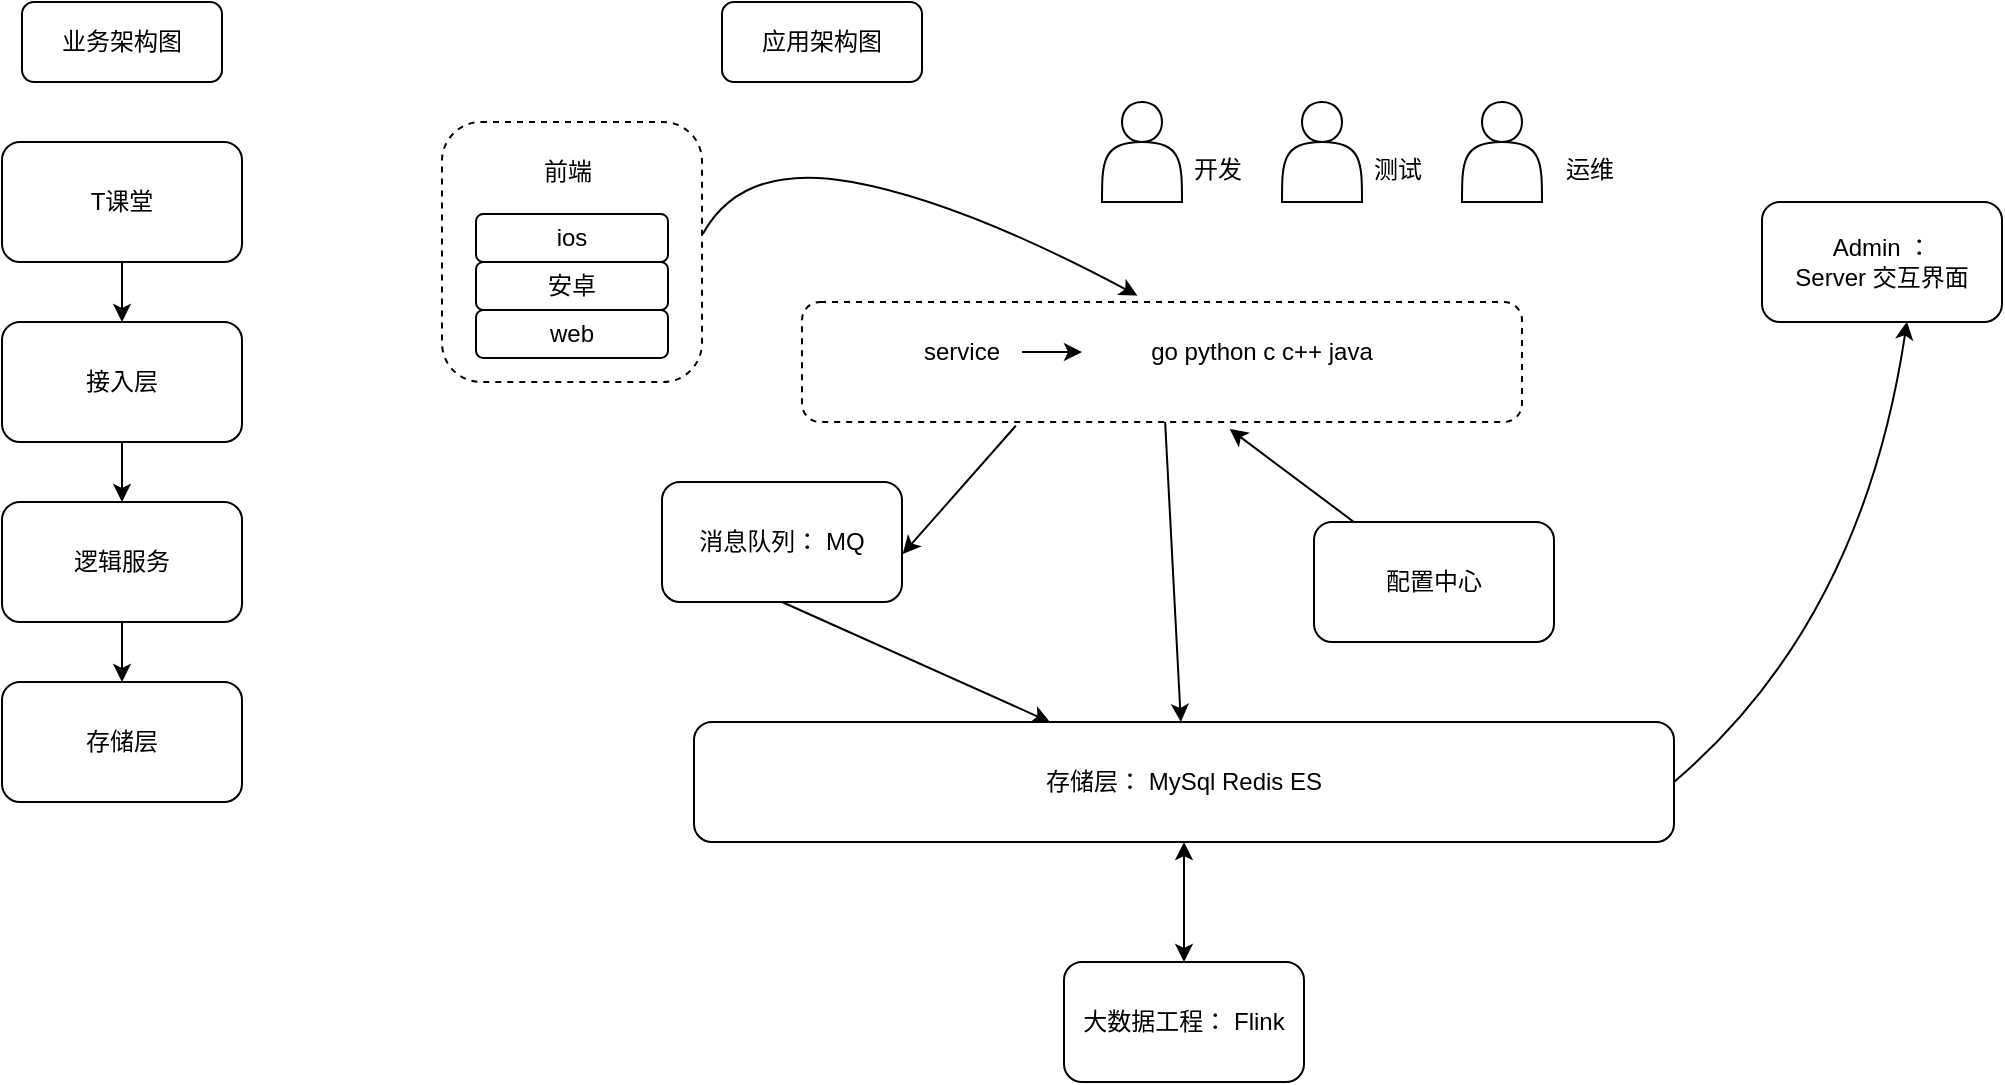 <mxfile version="16.5.1" type="device" pages="3"><diagram id="jPncVgGrar3tC8GHga6R" name="架构图"><mxGraphModel dx="868" dy="563" grid="1" gridSize="10" guides="1" tooltips="1" connect="1" arrows="1" fold="1" page="1" pageScale="1" pageWidth="827" pageHeight="1169" math="0" shadow="0"><root><mxCell id="0"/><mxCell id="1" parent="0"/><mxCell id="TxXBeHCfRDKvomzlCwwr-1" value="业务架构图" style="rounded=1;whiteSpace=wrap;html=1;" parent="1" vertex="1"><mxGeometry x="80" y="60" width="100" height="40" as="geometry"/></mxCell><mxCell id="TxXBeHCfRDKvomzlCwwr-6" style="edgeStyle=orthogonalEdgeStyle;rounded=0;orthogonalLoop=1;jettySize=auto;html=1;entryX=0.5;entryY=0;entryDx=0;entryDy=0;" parent="1" source="TxXBeHCfRDKvomzlCwwr-2" target="TxXBeHCfRDKvomzlCwwr-3" edge="1"><mxGeometry relative="1" as="geometry"/></mxCell><mxCell id="TxXBeHCfRDKvomzlCwwr-2" value="T课堂" style="rounded=1;whiteSpace=wrap;html=1;" parent="1" vertex="1"><mxGeometry x="70" y="130" width="120" height="60" as="geometry"/></mxCell><mxCell id="TxXBeHCfRDKvomzlCwwr-7" style="edgeStyle=orthogonalEdgeStyle;rounded=0;orthogonalLoop=1;jettySize=auto;html=1;" parent="1" source="TxXBeHCfRDKvomzlCwwr-3" target="TxXBeHCfRDKvomzlCwwr-4" edge="1"><mxGeometry relative="1" as="geometry"/></mxCell><mxCell id="TxXBeHCfRDKvomzlCwwr-3" value="接入层" style="rounded=1;whiteSpace=wrap;html=1;" parent="1" vertex="1"><mxGeometry x="70" y="220" width="120" height="60" as="geometry"/></mxCell><mxCell id="TxXBeHCfRDKvomzlCwwr-8" style="edgeStyle=orthogonalEdgeStyle;rounded=0;orthogonalLoop=1;jettySize=auto;html=1;entryX=0.5;entryY=0;entryDx=0;entryDy=0;" parent="1" source="TxXBeHCfRDKvomzlCwwr-4" target="TxXBeHCfRDKvomzlCwwr-5" edge="1"><mxGeometry relative="1" as="geometry"/></mxCell><mxCell id="TxXBeHCfRDKvomzlCwwr-4" value="逻辑服务" style="rounded=1;whiteSpace=wrap;html=1;" parent="1" vertex="1"><mxGeometry x="70" y="310" width="120" height="60" as="geometry"/></mxCell><mxCell id="TxXBeHCfRDKvomzlCwwr-5" value="存储层" style="rounded=1;whiteSpace=wrap;html=1;" parent="1" vertex="1"><mxGeometry x="70" y="400" width="120" height="60" as="geometry"/></mxCell><mxCell id="wj29sWlD3_hYPz70C1Od-1" value="应用架构图" style="rounded=1;whiteSpace=wrap;html=1;" parent="1" vertex="1"><mxGeometry x="430" y="60" width="100" height="40" as="geometry"/></mxCell><mxCell id="wj29sWlD3_hYPz70C1Od-2" value="" style="shape=actor;whiteSpace=wrap;html=1;" parent="1" vertex="1"><mxGeometry x="620" y="110" width="40" height="50" as="geometry"/></mxCell><mxCell id="wj29sWlD3_hYPz70C1Od-3" value="开发" style="text;strokeColor=none;fillColor=none;align=left;verticalAlign=top;spacingLeft=4;spacingRight=4;overflow=hidden;rotatable=0;points=[[0,0.5],[1,0.5]];portConstraint=eastwest;" parent="1" vertex="1"><mxGeometry x="660" y="130" width="60" height="26" as="geometry"/></mxCell><mxCell id="wj29sWlD3_hYPz70C1Od-4" value="" style="shape=actor;whiteSpace=wrap;html=1;" parent="1" vertex="1"><mxGeometry x="710" y="110" width="40" height="50" as="geometry"/></mxCell><mxCell id="wj29sWlD3_hYPz70C1Od-5" value="测试" style="text;strokeColor=none;fillColor=none;align=left;verticalAlign=top;spacingLeft=4;spacingRight=4;overflow=hidden;rotatable=0;points=[[0,0.5],[1,0.5]];portConstraint=eastwest;" parent="1" vertex="1"><mxGeometry x="750" y="130" width="60" height="26" as="geometry"/></mxCell><mxCell id="wj29sWlD3_hYPz70C1Od-8" value="" style="shape=actor;whiteSpace=wrap;html=1;" parent="1" vertex="1"><mxGeometry x="800" y="110" width="40" height="50" as="geometry"/></mxCell><mxCell id="wj29sWlD3_hYPz70C1Od-9" value="运维" style="text;strokeColor=none;fillColor=none;align=left;verticalAlign=top;spacingLeft=4;spacingRight=4;overflow=hidden;rotatable=0;points=[[0,0.5],[1,0.5]];portConstraint=eastwest;" parent="1" vertex="1"><mxGeometry x="846" y="130" width="60" height="26" as="geometry"/></mxCell><mxCell id="wj29sWlD3_hYPz70C1Od-10" value="ios" style="rounded=1;whiteSpace=wrap;html=1;" parent="1" vertex="1"><mxGeometry x="307" y="166" width="96" height="24" as="geometry"/></mxCell><mxCell id="wj29sWlD3_hYPz70C1Od-11" value="web" style="rounded=1;whiteSpace=wrap;html=1;" parent="1" vertex="1"><mxGeometry x="307" y="214" width="96" height="24" as="geometry"/></mxCell><mxCell id="wj29sWlD3_hYPz70C1Od-12" value="安卓" style="rounded=1;whiteSpace=wrap;html=1;" parent="1" vertex="1"><mxGeometry x="307" y="190" width="96" height="24" as="geometry"/></mxCell><mxCell id="wj29sWlD3_hYPz70C1Od-15" value="" style="rounded=1;whiteSpace=wrap;html=1;fillColor=none;dashed=1;" parent="1" vertex="1"><mxGeometry x="290" y="120" width="130" height="130" as="geometry"/></mxCell><mxCell id="wj29sWlD3_hYPz70C1Od-17" value="前端" style="text;html=1;strokeColor=none;fillColor=none;align=center;verticalAlign=middle;whiteSpace=wrap;rounded=0;dashed=1;" parent="1" vertex="1"><mxGeometry x="323" y="130" width="60" height="30" as="geometry"/></mxCell><mxCell id="wj29sWlD3_hYPz70C1Od-18" value="" style="rounded=1;whiteSpace=wrap;html=1;fillColor=none;dashed=1;" parent="1" vertex="1"><mxGeometry x="470" y="210" width="360" height="60" as="geometry"/></mxCell><mxCell id="wj29sWlD3_hYPz70C1Od-22" style="edgeStyle=orthogonalEdgeStyle;rounded=0;orthogonalLoop=1;jettySize=auto;html=1;" parent="1" source="wj29sWlD3_hYPz70C1Od-19" target="wj29sWlD3_hYPz70C1Od-21" edge="1"><mxGeometry relative="1" as="geometry"/></mxCell><mxCell id="wj29sWlD3_hYPz70C1Od-19" value="service" style="text;html=1;strokeColor=none;fillColor=none;align=center;verticalAlign=middle;whiteSpace=wrap;rounded=0;dashed=1;" parent="1" vertex="1"><mxGeometry x="520" y="220" width="60" height="30" as="geometry"/></mxCell><mxCell id="wj29sWlD3_hYPz70C1Od-21" value="go python c c++&amp;nbsp;java" style="text;html=1;strokeColor=none;fillColor=none;align=center;verticalAlign=middle;whiteSpace=wrap;rounded=0;dashed=1;" parent="1" vertex="1"><mxGeometry x="610" y="220" width="180" height="30" as="geometry"/></mxCell><mxCell id="wj29sWlD3_hYPz70C1Od-25" value="配置中心" style="rounded=1;whiteSpace=wrap;html=1;fillColor=none;" parent="1" vertex="1"><mxGeometry x="726" y="320" width="120" height="60" as="geometry"/></mxCell><mxCell id="wj29sWlD3_hYPz70C1Od-26" value="" style="curved=1;endArrow=classic;html=1;rounded=0;entryX=0.466;entryY=-0.053;entryDx=0;entryDy=0;entryPerimeter=0;exitX=1.003;exitY=0.431;exitDx=0;exitDy=0;exitPerimeter=0;" parent="1" source="wj29sWlD3_hYPz70C1Od-15" target="wj29sWlD3_hYPz70C1Od-18" edge="1"><mxGeometry width="50" height="50" relative="1" as="geometry"><mxPoint x="530" y="290" as="sourcePoint"/><mxPoint x="580" y="240" as="targetPoint"/><Array as="points"><mxPoint x="440" y="140"/><mxPoint x="550" y="160"/></Array></mxGeometry></mxCell><mxCell id="wj29sWlD3_hYPz70C1Od-27" value="" style="endArrow=classic;html=1;rounded=0;entryX=0.594;entryY=1.058;entryDx=0;entryDy=0;entryPerimeter=0;" parent="1" source="wj29sWlD3_hYPz70C1Od-25" target="wj29sWlD3_hYPz70C1Od-18" edge="1"><mxGeometry width="50" height="50" relative="1" as="geometry"><mxPoint x="530" y="290" as="sourcePoint"/><mxPoint x="580" y="240" as="targetPoint"/></mxGeometry></mxCell><mxCell id="wj29sWlD3_hYPz70C1Od-28" value="存储层：&amp;nbsp;MySql&amp;nbsp;Redis&amp;nbsp;ES" style="rounded=1;whiteSpace=wrap;html=1;fillColor=none;" parent="1" vertex="1"><mxGeometry x="416" y="420" width="490" height="60" as="geometry"/></mxCell><mxCell id="wj29sWlD3_hYPz70C1Od-29" value="消息队列：&amp;nbsp;MQ" style="rounded=1;whiteSpace=wrap;html=1;fillColor=none;" parent="1" vertex="1"><mxGeometry x="400" y="300" width="120" height="60" as="geometry"/></mxCell><mxCell id="wj29sWlD3_hYPz70C1Od-30" value="" style="endArrow=classic;html=1;rounded=0;entryX=1.003;entryY=0.6;entryDx=0;entryDy=0;entryPerimeter=0;exitX=0.297;exitY=1.031;exitDx=0;exitDy=0;exitPerimeter=0;" parent="1" source="wj29sWlD3_hYPz70C1Od-18" target="wj29sWlD3_hYPz70C1Od-29" edge="1"><mxGeometry width="50" height="50" relative="1" as="geometry"><mxPoint x="670" y="290" as="sourcePoint"/><mxPoint x="720" y="240" as="targetPoint"/></mxGeometry></mxCell><mxCell id="wj29sWlD3_hYPz70C1Od-31" value="" style="endArrow=classic;html=1;rounded=0;exitX=0.5;exitY=1;exitDx=0;exitDy=0;" parent="1" source="wj29sWlD3_hYPz70C1Od-29" target="wj29sWlD3_hYPz70C1Od-28" edge="1"><mxGeometry width="50" height="50" relative="1" as="geometry"><mxPoint x="586.92" y="281.86" as="sourcePoint"/><mxPoint x="530.36" y="346" as="targetPoint"/></mxGeometry></mxCell><mxCell id="wj29sWlD3_hYPz70C1Od-32" value="" style="endArrow=classic;html=1;rounded=0;" parent="1" source="wj29sWlD3_hYPz70C1Od-18" target="wj29sWlD3_hYPz70C1Od-28" edge="1"><mxGeometry width="50" height="50" relative="1" as="geometry"><mxPoint x="470" y="370" as="sourcePoint"/><mxPoint x="604" y="430" as="targetPoint"/></mxGeometry></mxCell><mxCell id="wj29sWlD3_hYPz70C1Od-35" value="大数据工程：&amp;nbsp;Flink" style="rounded=1;whiteSpace=wrap;html=1;fillColor=none;" parent="1" vertex="1"><mxGeometry x="601.0" y="540" width="120" height="60" as="geometry"/></mxCell><mxCell id="wj29sWlD3_hYPz70C1Od-36" value="" style="endArrow=classic;startArrow=classic;html=1;rounded=0;entryX=0.5;entryY=1;entryDx=0;entryDy=0;" parent="1" source="wj29sWlD3_hYPz70C1Od-35" target="wj29sWlD3_hYPz70C1Od-28" edge="1"><mxGeometry width="50" height="50" relative="1" as="geometry"><mxPoint x="570" y="330" as="sourcePoint"/><mxPoint x="620" y="280" as="targetPoint"/></mxGeometry></mxCell><mxCell id="wj29sWlD3_hYPz70C1Od-37" value="Admin ：&lt;br&gt;Server&amp;nbsp;交互界面" style="rounded=1;whiteSpace=wrap;html=1;fillColor=none;" parent="1" vertex="1"><mxGeometry x="950" y="160" width="120" height="60" as="geometry"/></mxCell><mxCell id="wj29sWlD3_hYPz70C1Od-38" value="" style="curved=1;endArrow=classic;html=1;rounded=0;entryX=0.604;entryY=0.996;entryDx=0;entryDy=0;entryPerimeter=0;exitX=1;exitY=0.5;exitDx=0;exitDy=0;" parent="1" source="wj29sWlD3_hYPz70C1Od-28" target="wj29sWlD3_hYPz70C1Od-37" edge="1"><mxGeometry width="50" height="50" relative="1" as="geometry"><mxPoint x="570" y="320" as="sourcePoint"/><mxPoint x="620" y="270" as="targetPoint"/><Array as="points"><mxPoint x="1000" y="370"/></Array></mxGeometry></mxCell></root></mxGraphModel></diagram><diagram id="Uo1INWA-1M5193WeHpB5" name="CICD"><mxGraphModel dx="1583" dy="804" grid="1" gridSize="10" guides="1" tooltips="1" connect="1" arrows="1" fold="1" page="1" pageScale="1" pageWidth="827" pageHeight="1169" math="0" shadow="0"><root><mxCell id="hDOmIcWGRwl361QiEeO_-0"/><mxCell id="hDOmIcWGRwl361QiEeO_-1" parent="hDOmIcWGRwl361QiEeO_-0"/><mxCell id="hDOmIcWGRwl361QiEeO_-7" style="edgeStyle=orthogonalEdgeStyle;rounded=0;orthogonalLoop=1;jettySize=auto;html=1;entryX=0;entryY=0.5;entryDx=0;entryDy=0;" edge="1" parent="hDOmIcWGRwl361QiEeO_-1" source="hDOmIcWGRwl361QiEeO_-2" target="hDOmIcWGRwl361QiEeO_-3"><mxGeometry relative="1" as="geometry"/></mxCell><mxCell id="hDOmIcWGRwl361QiEeO_-33" style="edgeStyle=orthogonalEdgeStyle;rounded=0;orthogonalLoop=1;jettySize=auto;html=1;entryX=0;entryY=0.5;entryDx=0;entryDy=0;" edge="1" parent="hDOmIcWGRwl361QiEeO_-1" source="hDOmIcWGRwl361QiEeO_-2" target="hDOmIcWGRwl361QiEeO_-6"><mxGeometry relative="1" as="geometry"/></mxCell><mxCell id="hDOmIcWGRwl361QiEeO_-2" value="版本控制" style="rounded=1;whiteSpace=wrap;html=1;" vertex="1" parent="hDOmIcWGRwl361QiEeO_-1"><mxGeometry x="172" y="270" width="120" height="60" as="geometry"/></mxCell><mxCell id="hDOmIcWGRwl361QiEeO_-8" style="edgeStyle=orthogonalEdgeStyle;rounded=0;orthogonalLoop=1;jettySize=auto;html=1;entryX=0;entryY=0.5;entryDx=0;entryDy=0;" edge="1" parent="hDOmIcWGRwl361QiEeO_-1" source="hDOmIcWGRwl361QiEeO_-3" target="hDOmIcWGRwl361QiEeO_-4"><mxGeometry relative="1" as="geometry"/></mxCell><mxCell id="hDOmIcWGRwl361QiEeO_-3" value="CI&lt;br&gt;持续集成&lt;span style=&quot;white-space: pre&quot;&gt;&#9;&lt;/span&gt;" style="rounded=1;whiteSpace=wrap;html=1;" vertex="1" parent="hDOmIcWGRwl361QiEeO_-1"><mxGeometry x="362" y="200" width="120" height="60" as="geometry"/></mxCell><mxCell id="hDOmIcWGRwl361QiEeO_-9" style="edgeStyle=orthogonalEdgeStyle;rounded=0;orthogonalLoop=1;jettySize=auto;html=1;entryX=0;entryY=0.5;entryDx=0;entryDy=0;" edge="1" parent="hDOmIcWGRwl361QiEeO_-1" source="hDOmIcWGRwl361QiEeO_-4" target="hDOmIcWGRwl361QiEeO_-5"><mxGeometry relative="1" as="geometry"/></mxCell><mxCell id="hDOmIcWGRwl361QiEeO_-4" value="交付物仓库" style="rounded=1;whiteSpace=wrap;html=1;" vertex="1" parent="hDOmIcWGRwl361QiEeO_-1"><mxGeometry x="530" y="200" width="120" height="60" as="geometry"/></mxCell><mxCell id="hDOmIcWGRwl361QiEeO_-11" style="edgeStyle=orthogonalEdgeStyle;rounded=0;orthogonalLoop=1;jettySize=auto;html=1;entryX=0.5;entryY=0;entryDx=0;entryDy=0;" edge="1" parent="hDOmIcWGRwl361QiEeO_-1" source="hDOmIcWGRwl361QiEeO_-5" target="hDOmIcWGRwl361QiEeO_-6"><mxGeometry relative="1" as="geometry"/></mxCell><mxCell id="hDOmIcWGRwl361QiEeO_-5" value="CD&lt;br&gt;持续部署" style="rounded=1;whiteSpace=wrap;html=1;" vertex="1" parent="hDOmIcWGRwl361QiEeO_-1"><mxGeometry x="686" y="200" width="120" height="60" as="geometry"/></mxCell><mxCell id="hDOmIcWGRwl361QiEeO_-16" style="edgeStyle=orthogonalEdgeStyle;rounded=0;orthogonalLoop=1;jettySize=auto;html=1;" edge="1" parent="hDOmIcWGRwl361QiEeO_-1" source="hDOmIcWGRwl361QiEeO_-6" target="hDOmIcWGRwl361QiEeO_-12"><mxGeometry relative="1" as="geometry"/></mxCell><mxCell id="hDOmIcWGRwl361QiEeO_-6" value="自动话环境管理&lt;br&gt;基础设施即代码" style="rounded=1;whiteSpace=wrap;html=1;" vertex="1" parent="hDOmIcWGRwl361QiEeO_-1"><mxGeometry x="686" y="330" width="120" height="60" as="geometry"/></mxCell><mxCell id="hDOmIcWGRwl361QiEeO_-34" style="edgeStyle=orthogonalEdgeStyle;rounded=0;orthogonalLoop=1;jettySize=auto;html=1;entryX=0;entryY=0.5;entryDx=0;entryDy=0;" edge="1" parent="hDOmIcWGRwl361QiEeO_-1" source="hDOmIcWGRwl361QiEeO_-12" target="hDOmIcWGRwl361QiEeO_-18"><mxGeometry relative="1" as="geometry"/></mxCell><mxCell id="hDOmIcWGRwl361QiEeO_-37" style="edgeStyle=orthogonalEdgeStyle;rounded=0;orthogonalLoop=1;jettySize=auto;html=1;entryX=0;entryY=0.5;entryDx=0;entryDy=0;" edge="1" parent="hDOmIcWGRwl361QiEeO_-1" source="hDOmIcWGRwl361QiEeO_-12" target="hDOmIcWGRwl361QiEeO_-17"><mxGeometry relative="1" as="geometry"/></mxCell><mxCell id="hDOmIcWGRwl361QiEeO_-42" style="edgeStyle=orthogonalEdgeStyle;rounded=0;orthogonalLoop=1;jettySize=auto;html=1;" edge="1" parent="hDOmIcWGRwl361QiEeO_-1" source="hDOmIcWGRwl361QiEeO_-12" target="hDOmIcWGRwl361QiEeO_-19"><mxGeometry relative="1" as="geometry"/></mxCell><mxCell id="hDOmIcWGRwl361QiEeO_-12" value="" style="rounded=1;whiteSpace=wrap;html=1;" vertex="1" parent="hDOmIcWGRwl361QiEeO_-1"><mxGeometry x="847" y="100" width="120" height="520" as="geometry"/></mxCell><mxCell id="hDOmIcWGRwl361QiEeO_-13" value="测试环境" style="rounded=1;whiteSpace=wrap;html=1;" vertex="1" parent="hDOmIcWGRwl361QiEeO_-1"><mxGeometry x="862" y="150" width="90" height="60" as="geometry"/></mxCell><mxCell id="hDOmIcWGRwl361QiEeO_-14" value="预发布&lt;span style=&quot;color: rgba(0 , 0 , 0 , 0) ; font-family: monospace ; font-size: 0px&quot;&gt;%3CmxGraphModel%3E%3Croot%3E%3CmxCell%20id%3D%220%22%2F%3E%3CmxCell%20id%3D%221%22%20parent%3D%220%22%2F%3E%3CmxCell%20id%3D%222%22%20value%3D%22%E6%B5%8B%E8%AF%95%E7%8E%AF%E5%A2%83%22%20style%3D%22rounded%3D1%3BwhiteSpace%3Dwrap%3Bhtml%3D1%3B%22%20vertex%3D%221%22%20parent%3D%221%22%3E%3CmxGeometry%20x%3D%22895%22%20y%3D%22170%22%20width%3D%2290%22%20height%3D%2260%22%20as%3D%22geometry%22%2F%3E%3C%2FmxCell%3E%3C%2Froot%3E%3C%2FmxGraphModel%3E&lt;/span&gt;&lt;br&gt;环境" style="rounded=1;whiteSpace=wrap;html=1;" vertex="1" parent="hDOmIcWGRwl361QiEeO_-1"><mxGeometry x="862" y="320" width="90" height="60" as="geometry"/></mxCell><mxCell id="hDOmIcWGRwl361QiEeO_-15" value="线上环境" style="rounded=1;whiteSpace=wrap;html=1;" vertex="1" parent="hDOmIcWGRwl361QiEeO_-1"><mxGeometry x="862" y="490" width="90" height="60" as="geometry"/></mxCell><mxCell id="hDOmIcWGRwl361QiEeO_-38" style="edgeStyle=orthogonalEdgeStyle;rounded=0;orthogonalLoop=1;jettySize=auto;html=1;entryX=0;entryY=0.5;entryDx=0;entryDy=0;" edge="1" parent="hDOmIcWGRwl361QiEeO_-1" source="hDOmIcWGRwl361QiEeO_-17" target="hDOmIcWGRwl361QiEeO_-21"><mxGeometry relative="1" as="geometry"/></mxCell><mxCell id="hDOmIcWGRwl361QiEeO_-17" value="日志收集" style="rounded=1;whiteSpace=wrap;html=1;" vertex="1" parent="hDOmIcWGRwl361QiEeO_-1"><mxGeometry x="1081" y="244" width="120" height="60" as="geometry"/></mxCell><mxCell id="hDOmIcWGRwl361QiEeO_-44" style="edgeStyle=orthogonalEdgeStyle;rounded=0;orthogonalLoop=1;jettySize=auto;html=1;" edge="1" parent="hDOmIcWGRwl361QiEeO_-1" source="hDOmIcWGRwl361QiEeO_-18" target="hDOmIcWGRwl361QiEeO_-20"><mxGeometry relative="1" as="geometry"/></mxCell><mxCell id="hDOmIcWGRwl361QiEeO_-18" value="链路调用收集" style="rounded=1;whiteSpace=wrap;html=1;" vertex="1" parent="hDOmIcWGRwl361QiEeO_-1"><mxGeometry x="1081" y="329" width="120" height="60" as="geometry"/></mxCell><mxCell id="hDOmIcWGRwl361QiEeO_-41" style="edgeStyle=orthogonalEdgeStyle;rounded=0;orthogonalLoop=1;jettySize=auto;html=1;entryX=0;entryY=0.5;entryDx=0;entryDy=0;" edge="1" parent="hDOmIcWGRwl361QiEeO_-1" source="hDOmIcWGRwl361QiEeO_-19" target="hDOmIcWGRwl361QiEeO_-22"><mxGeometry relative="1" as="geometry"/></mxCell><mxCell id="hDOmIcWGRwl361QiEeO_-19" value="业务数据收集" style="rounded=1;whiteSpace=wrap;html=1;" vertex="1" parent="hDOmIcWGRwl361QiEeO_-1"><mxGeometry x="1081" y="424" width="120" height="60" as="geometry"/></mxCell><mxCell id="hDOmIcWGRwl361QiEeO_-20" value="链路调用收集" style="rounded=1;whiteSpace=wrap;html=1;" vertex="1" parent="hDOmIcWGRwl361QiEeO_-1"><mxGeometry x="1467" y="330" width="120" height="60" as="geometry"/></mxCell><mxCell id="hDOmIcWGRwl361QiEeO_-39" style="edgeStyle=orthogonalEdgeStyle;rounded=0;orthogonalLoop=1;jettySize=auto;html=1;entryX=0;entryY=0.5;entryDx=0;entryDy=0;" edge="1" parent="hDOmIcWGRwl361QiEeO_-1" source="hDOmIcWGRwl361QiEeO_-21" target="hDOmIcWGRwl361QiEeO_-20"><mxGeometry relative="1" as="geometry"/></mxCell><mxCell id="hDOmIcWGRwl361QiEeO_-21" value="&lt;span style=&quot;color: rgba(0 , 0 , 0 , 0) ; font-family: monospace ; font-size: 0px&quot;&gt;%3CmxGraphModel%3E%3Croot%3E%3CmxCell%20id%3D%220%22%2F%3E%3CmxCell%20id%3D%221%22%20parent%3D%220%22%2F%3E%3CmxCell%20id%3D%222%22%20value%3D%22%E9%93%BE%E8%B7%AF%E8%B0%83%E7%94%A8%E6%94%B6%E9%9B%86%22%20style%3D%22rounded%3D1%3BwhiteSpace%3Dwrap%3Bhtml%3D1%3B%22%20vertex%3D%221%22%20parent%3D%221%22%3E%3CmxGeometry%20x%3D%22340%22%20y%3D%22525%22%20width%3D%22120%22%20height%3D%2260%22%20as%3D%22geometry%22%2F%3E%3C%2FmxCell%3E%3C%2Froot%3E%3C%2FmxGraphModel%3E&lt;/span&gt;监控告警" style="rounded=1;whiteSpace=wrap;html=1;" vertex="1" parent="hDOmIcWGRwl361QiEeO_-1"><mxGeometry x="1257" y="244" width="120" height="60" as="geometry"/></mxCell><mxCell id="hDOmIcWGRwl361QiEeO_-40" style="edgeStyle=orthogonalEdgeStyle;rounded=0;orthogonalLoop=1;jettySize=auto;html=1;entryX=0;entryY=0.5;entryDx=0;entryDy=0;" edge="1" parent="hDOmIcWGRwl361QiEeO_-1" source="hDOmIcWGRwl361QiEeO_-22" target="hDOmIcWGRwl361QiEeO_-20"><mxGeometry relative="1" as="geometry"/></mxCell><mxCell id="hDOmIcWGRwl361QiEeO_-22" value="数据分析" style="rounded=1;whiteSpace=wrap;html=1;" vertex="1" parent="hDOmIcWGRwl361QiEeO_-1"><mxGeometry x="1257" y="424" width="120" height="60" as="geometry"/></mxCell></root></mxGraphModel></diagram><diagram id="hDk2jkGopyctaqzluy5G" name="winter项目架构图"><mxGraphModel dx="1447" dy="938" grid="1" gridSize="10" guides="1" tooltips="1" connect="1" arrows="1" fold="1" page="1" pageScale="1" pageWidth="827" pageHeight="1169" math="0" shadow="0"><root><mxCell id="GA6pJ4x1o9Fy04mx8zfB-0"/><mxCell id="GA6pJ4x1o9Fy04mx8zfB-1" parent="GA6pJ4x1o9Fy04mx8zfB-0"/><mxCell id="Y60DYyKikAJjUdf--DJT-0" value="" style="rounded=1;whiteSpace=wrap;html=1;fillColor=none;glass=0;sketch=0;arcSize=5;shadow=0;strokeWidth=1;strokeColor=#0000CC;" vertex="1" parent="GA6pJ4x1o9Fy04mx8zfB-1"><mxGeometry x="80" y="240" width="620" height="730" as="geometry"/></mxCell><mxCell id="Y60DYyKikAJjUdf--DJT-1" value="winter&amp;nbsp;功能架构图" style="rounded=1;whiteSpace=wrap;html=1;shadow=0;glass=0;sketch=0;fillColor=#dae8fc;strokeColor=#6c8ebf;" vertex="1" parent="GA6pJ4x1o9Fy04mx8zfB-1"><mxGeometry x="120" y="260" width="530" height="60" as="geometry"/></mxCell><mxCell id="Y60DYyKikAJjUdf--DJT-3" value="应用前端" style="rounded=1;whiteSpace=wrap;html=1;shadow=0;glass=0;sketch=0;strokeColor=#6c8ebf;strokeWidth=1;fillColor=#dae8fc;" vertex="1" parent="GA6pJ4x1o9Fy04mx8zfB-1"><mxGeometry x="120" y="340" width="100" height="240" as="geometry"/></mxCell><mxCell id="Y60DYyKikAJjUdf--DJT-4" value="" style="rounded=1;whiteSpace=wrap;html=1;shadow=0;glass=0;sketch=0;strokeColor=#0000CC;strokeWidth=1;fillColor=none;dashed=1;arcSize=7;" vertex="1" parent="GA6pJ4x1o9Fy04mx8zfB-1"><mxGeometry x="240" y="340" width="410" height="240" as="geometry"/></mxCell><mxCell id="Y60DYyKikAJjUdf--DJT-5" value="" style="rounded=0;whiteSpace=wrap;html=1;shadow=0;glass=0;sketch=0;strokeColor=#6c8ebf;strokeWidth=1;fillColor=#dae8fc;" vertex="1" parent="GA6pJ4x1o9Fy04mx8zfB-1"><mxGeometry x="260" y="360" width="370" height="200" as="geometry"/></mxCell><mxCell id="Y60DYyKikAJjUdf--DJT-6" value="文章推荐" style="rounded=1;whiteSpace=wrap;html=1;shadow=0;glass=0;sketch=0;strokeWidth=1;gradientColor=#ffffff;" vertex="1" parent="GA6pJ4x1o9Fy04mx8zfB-1"><mxGeometry x="277.5" y="374" width="90" height="30" as="geometry"/></mxCell><mxCell id="Y60DYyKikAJjUdf--DJT-8" value="文章评论" style="rounded=1;whiteSpace=wrap;html=1;shadow=0;glass=0;sketch=0;strokeWidth=1;gradientColor=#ffffff;" vertex="1" parent="GA6pJ4x1o9Fy04mx8zfB-1"><mxGeometry x="400" y="374" width="90" height="30" as="geometry"/></mxCell><mxCell id="Y60DYyKikAJjUdf--DJT-9" value="作者推荐" style="rounded=1;whiteSpace=wrap;html=1;shadow=0;glass=0;sketch=0;strokeWidth=1;gradientColor=#ffffff;" vertex="1" parent="GA6pJ4x1o9Fy04mx8zfB-1"><mxGeometry x="520" y="374" width="90" height="30" as="geometry"/></mxCell><mxCell id="Y60DYyKikAJjUdf--DJT-10" value="在线视频播放" style="rounded=1;whiteSpace=wrap;html=1;shadow=0;glass=0;sketch=0;strokeWidth=1;gradientColor=#ffffff;" vertex="1" parent="GA6pJ4x1o9Fy04mx8zfB-1"><mxGeometry x="277.5" y="420" width="90" height="30" as="geometry"/></mxCell><mxCell id="Y60DYyKikAJjUdf--DJT-13" value="购买视频" style="rounded=1;whiteSpace=wrap;html=1;shadow=0;glass=0;sketch=0;strokeWidth=1;gradientColor=#ffffff;" vertex="1" parent="GA6pJ4x1o9Fy04mx8zfB-1"><mxGeometry x="400" y="420" width="90" height="30" as="geometry"/></mxCell><mxCell id="Y60DYyKikAJjUdf--DJT-14" value="确认下单" style="rounded=1;whiteSpace=wrap;html=1;shadow=0;glass=0;sketch=0;strokeWidth=1;gradientColor=#ffffff;" vertex="1" parent="GA6pJ4x1o9Fy04mx8zfB-1"><mxGeometry x="520" y="420" width="90" height="30" as="geometry"/></mxCell><mxCell id="Y60DYyKikAJjUdf--DJT-15" value="商城页面" style="rounded=1;whiteSpace=wrap;html=1;shadow=0;glass=0;sketch=0;strokeWidth=1;gradientColor=#ffffff;" vertex="1" parent="GA6pJ4x1o9Fy04mx8zfB-1"><mxGeometry x="277.5" y="470" width="90" height="30" as="geometry"/></mxCell><mxCell id="Y60DYyKikAJjUdf--DJT-16" value="购物车" style="rounded=1;whiteSpace=wrap;html=1;shadow=0;glass=0;sketch=0;strokeWidth=1;gradientColor=#ffffff;" vertex="1" parent="GA6pJ4x1o9Fy04mx8zfB-1"><mxGeometry x="400" y="470" width="90" height="30" as="geometry"/></mxCell><mxCell id="Y60DYyKikAJjUdf--DJT-17" value="微信支付" style="rounded=1;whiteSpace=wrap;html=1;shadow=0;glass=0;sketch=0;strokeWidth=1;gradientColor=#ffffff;" vertex="1" parent="GA6pJ4x1o9Fy04mx8zfB-1"><mxGeometry x="520" y="470" width="90" height="30" as="geometry"/></mxCell><mxCell id="Y60DYyKikAJjUdf--DJT-18" value="订单取消" style="rounded=1;whiteSpace=wrap;html=1;shadow=0;glass=0;sketch=0;strokeWidth=1;gradientColor=#ffffff;" vertex="1" parent="GA6pJ4x1o9Fy04mx8zfB-1"><mxGeometry x="277.5" y="520" width="90" height="30" as="geometry"/></mxCell><mxCell id="Y60DYyKikAJjUdf--DJT-20" value="手机验证登陆&lt;span style=&quot;color: rgba(0 , 0 , 0 , 0) ; font-family: monospace ; font-size: 0px&quot;&gt;%3CmxGraphModel%3E%3Croot%3E%3CmxCell%20id%3D%220%22%2F%3E%3CmxCell%20id%3D%221%22%20parent%3D%220%22%2F%3E%3CmxCell%20id%3D%222%22%20value%3D%22%E8%AE%A2%E5%8D%95%E5%8F%96%E6%B6%88%22%20style%3D%22rounded%3D1%3BwhiteSpace%3Dwrap%3Bhtml%3D1%3Bshadow%3D0%3Bglass%3D0%3Bsketch%3D0%3BstrokeWidth%3D1%3BgradientColor%3D%23ffffff%3B%22%20vertex%3D%221%22%20parent%3D%221%22%3E%3CmxGeometry%20x%3D%22270%22%20y%3D%22520%22%20width%3D%2290%22%20height%3D%2230%22%20as%3D%22geometry%22%2F%3E%3C%2FmxCell%3E%3C%2Froot%3E%3C%2FmxGraphModel%3E&lt;/span&gt;" style="rounded=1;whiteSpace=wrap;html=1;shadow=0;glass=0;sketch=0;strokeWidth=1;gradientColor=#ffffff;" vertex="1" parent="GA6pJ4x1o9Fy04mx8zfB-1"><mxGeometry x="402" y="520" width="90" height="30" as="geometry"/></mxCell><mxCell id="Y60DYyKikAJjUdf--DJT-21" value="用户中心" style="rounded=1;whiteSpace=wrap;html=1;shadow=0;glass=0;sketch=0;strokeWidth=1;gradientColor=#ffffff;" vertex="1" parent="GA6pJ4x1o9Fy04mx8zfB-1"><mxGeometry x="520" y="520" width="90" height="30" as="geometry"/></mxCell><mxCell id="Y60DYyKikAJjUdf--DJT-22" value="应用前端" style="rounded=1;whiteSpace=wrap;html=1;shadow=0;glass=0;sketch=0;strokeColor=#6c8ebf;strokeWidth=1;fillColor=#dae8fc;" vertex="1" parent="GA6pJ4x1o9Fy04mx8zfB-1"><mxGeometry x="120" y="600" width="100" height="350" as="geometry"/></mxCell><mxCell id="Y60DYyKikAJjUdf--DJT-23" value="" style="rounded=1;whiteSpace=wrap;html=1;shadow=0;glass=0;sketch=0;strokeColor=#0000CC;strokeWidth=1;fillColor=none;dashed=1;arcSize=7;" vertex="1" parent="GA6pJ4x1o9Fy04mx8zfB-1"><mxGeometry x="240" y="601" width="410" height="349" as="geometry"/></mxCell><mxCell id="Y60DYyKikAJjUdf--DJT-25" value="" style="rounded=0;whiteSpace=wrap;html=1;shadow=0;glass=0;sketch=0;strokeColor=#6c8ebf;strokeWidth=1;fillColor=#dae8fc;" vertex="1" parent="GA6pJ4x1o9Fy04mx8zfB-1"><mxGeometry x="255" y="620" width="135" height="70" as="geometry"/></mxCell><mxCell id="Y60DYyKikAJjUdf--DJT-27" value="" style="rounded=0;whiteSpace=wrap;html=1;shadow=0;glass=0;sketch=0;strokeColor=#6c8ebf;strokeWidth=1;fillColor=#dae8fc;" vertex="1" parent="GA6pJ4x1o9Fy04mx8zfB-1"><mxGeometry x="255" y="700" width="380" height="110" as="geometry"/></mxCell><mxCell id="Y60DYyKikAJjUdf--DJT-28" value="作者管理" style="text;html=1;strokeColor=none;fillColor=none;align=center;verticalAlign=middle;whiteSpace=wrap;rounded=0;shadow=0;glass=0;sketch=0;" vertex="1" parent="GA6pJ4x1o9Fy04mx8zfB-1"><mxGeometry x="290.5" y="624" width="60" height="30" as="geometry"/></mxCell><mxCell id="Y60DYyKikAJjUdf--DJT-29" value="作者列表" style="rounded=1;whiteSpace=wrap;html=1;shadow=0;glass=0;sketch=0;strokeWidth=1;gradientColor=#ffffff;" vertex="1" parent="GA6pJ4x1o9Fy04mx8zfB-1"><mxGeometry x="277.5" y="654" width="90" height="30" as="geometry"/></mxCell><mxCell id="Y60DYyKikAJjUdf--DJT-30" value="" style="rounded=0;whiteSpace=wrap;html=1;shadow=0;glass=0;sketch=0;strokeColor=#6c8ebf;strokeWidth=1;fillColor=#dae8fc;" vertex="1" parent="GA6pJ4x1o9Fy04mx8zfB-1"><mxGeometry x="408" y="620" width="226" height="70" as="geometry"/></mxCell><mxCell id="Y60DYyKikAJjUdf--DJT-31" value="文章管理" style="text;html=1;strokeColor=none;fillColor=none;align=center;verticalAlign=middle;whiteSpace=wrap;rounded=0;shadow=0;glass=0;sketch=0;" vertex="1" parent="GA6pJ4x1o9Fy04mx8zfB-1"><mxGeometry x="492" y="620" width="60" height="30" as="geometry"/></mxCell><mxCell id="Y60DYyKikAJjUdf--DJT-32" value="文章列表" style="rounded=1;whiteSpace=wrap;html=1;shadow=0;glass=0;sketch=0;strokeWidth=1;gradientColor=#ffffff;" vertex="1" parent="GA6pJ4x1o9Fy04mx8zfB-1"><mxGeometry x="426" y="654" width="90" height="30" as="geometry"/></mxCell><mxCell id="Y60DYyKikAJjUdf--DJT-33" value="文章增删" style="rounded=1;whiteSpace=wrap;html=1;shadow=0;glass=0;sketch=0;strokeWidth=1;gradientColor=#ffffff;" vertex="1" parent="GA6pJ4x1o9Fy04mx8zfB-1"><mxGeometry x="532" y="654" width="90" height="30" as="geometry"/></mxCell><mxCell id="Y60DYyKikAJjUdf--DJT-35" value="商城管理" style="text;html=1;strokeColor=none;fillColor=none;align=center;verticalAlign=middle;whiteSpace=wrap;rounded=0;shadow=0;glass=0;sketch=0;" vertex="1" parent="GA6pJ4x1o9Fy04mx8zfB-1"><mxGeometry x="408" y="699" width="60" height="30" as="geometry"/></mxCell><mxCell id="Y60DYyKikAJjUdf--DJT-36" value="品类管理" style="rounded=1;whiteSpace=wrap;html=1;shadow=0;glass=0;sketch=0;strokeWidth=1;gradientColor=#ffffff;" vertex="1" parent="GA6pJ4x1o9Fy04mx8zfB-1"><mxGeometry x="272" y="729" width="90" height="30" as="geometry"/></mxCell><mxCell id="Y60DYyKikAJjUdf--DJT-37" value="品牌管理" style="rounded=1;whiteSpace=wrap;html=1;shadow=0;glass=0;sketch=0;strokeWidth=1;gradientColor=#ffffff;" vertex="1" parent="GA6pJ4x1o9Fy04mx8zfB-1"><mxGeometry x="395" y="729" width="90" height="30" as="geometry"/></mxCell><mxCell id="Y60DYyKikAJjUdf--DJT-38" value="商品管理" style="rounded=1;whiteSpace=wrap;html=1;shadow=0;glass=0;sketch=0;strokeWidth=1;gradientColor=#ffffff;" vertex="1" parent="GA6pJ4x1o9Fy04mx8zfB-1"><mxGeometry x="520" y="729" width="90" height="30" as="geometry"/></mxCell><mxCell id="Y60DYyKikAJjUdf--DJT-39" value="商品属性管理" style="rounded=1;whiteSpace=wrap;html=1;shadow=0;glass=0;sketch=0;strokeWidth=1;gradientColor=#ffffff;" vertex="1" parent="GA6pJ4x1o9Fy04mx8zfB-1"><mxGeometry x="272" y="770" width="90" height="30" as="geometry"/></mxCell><mxCell id="Y60DYyKikAJjUdf--DJT-40" value="商品库存管理&lt;span style=&quot;color: rgba(0 , 0 , 0 , 0) ; font-family: monospace ; font-size: 0px&quot;&gt;%3CmxGraphModel%3E%3Croot%3E%3CmxCell%20id%3D%220%22%2F%3E%3CmxCell%20id%3D%221%22%20parent%3D%220%22%2F%3E%3CmxCell%20id%3D%222%22%20value%3D%22%E5%95%86%E5%93%81%E5%B1%9E%E6%80%A7%E7%AE%A1%E7%90%86%22%20style%3D%22rounded%3D1%3BwhiteSpace%3Dwrap%3Bhtml%3D1%3Bshadow%3D0%3Bglass%3D0%3Bsketch%3D0%3BstrokeWidth%3D1%3BgradientColor%3D%23ffffff%3B%22%20vertex%3D%221%22%20parent%3D%221%22%3E%3CmxGeometry%20x%3D%22272%22%20y%3D%22770%22%20width%3D%2290%22%20height%3D%2230%22%20as%3D%22geometry%22%2F%3E%3C%2FmxCell%3E%3C%2Froot%3E%3C%2FmxGraphModel%3E&lt;/span&gt;" style="rounded=1;whiteSpace=wrap;html=1;shadow=0;glass=0;sketch=0;strokeWidth=1;gradientColor=#ffffff;" vertex="1" parent="GA6pJ4x1o9Fy04mx8zfB-1"><mxGeometry x="393" y="770" width="90" height="30" as="geometry"/></mxCell><mxCell id="Y60DYyKikAJjUdf--DJT-41" value="商品上下架" style="rounded=1;whiteSpace=wrap;html=1;shadow=0;glass=0;sketch=0;strokeWidth=1;gradientColor=#ffffff;" vertex="1" parent="GA6pJ4x1o9Fy04mx8zfB-1"><mxGeometry x="520" y="770" width="90" height="30" as="geometry"/></mxCell><mxCell id="Y60DYyKikAJjUdf--DJT-42" value="" style="rounded=0;whiteSpace=wrap;html=1;shadow=0;glass=0;sketch=0;strokeColor=#6c8ebf;strokeWidth=1;fillColor=#dae8fc;" vertex="1" parent="GA6pJ4x1o9Fy04mx8zfB-1"><mxGeometry x="255" y="820" width="135" height="120" as="geometry"/></mxCell><mxCell id="Y60DYyKikAJjUdf--DJT-43" value="订单管理" style="text;html=1;strokeColor=none;fillColor=none;align=center;verticalAlign=middle;whiteSpace=wrap;rounded=0;shadow=0;glass=0;sketch=0;" vertex="1" parent="GA6pJ4x1o9Fy04mx8zfB-1"><mxGeometry x="292.5" y="820" width="60" height="30" as="geometry"/></mxCell><mxCell id="Y60DYyKikAJjUdf--DJT-44" value="订单列表" style="rounded=1;whiteSpace=wrap;html=1;shadow=0;glass=0;sketch=0;strokeWidth=1;gradientColor=#ffffff;" vertex="1" parent="GA6pJ4x1o9Fy04mx8zfB-1"><mxGeometry x="277.5" y="852" width="90" height="30" as="geometry"/></mxCell><mxCell id="Y60DYyKikAJjUdf--DJT-45" value="售后订单" style="rounded=1;whiteSpace=wrap;html=1;shadow=0;glass=0;sketch=0;strokeWidth=1;gradientColor=#ffffff;" vertex="1" parent="GA6pJ4x1o9Fy04mx8zfB-1"><mxGeometry x="277.5" y="898" width="90" height="30" as="geometry"/></mxCell><mxCell id="Y60DYyKikAJjUdf--DJT-46" value="" style="rounded=0;whiteSpace=wrap;html=1;shadow=0;glass=0;sketch=0;strokeColor=#6c8ebf;strokeWidth=1;fillColor=#dae8fc;" vertex="1" parent="GA6pJ4x1o9Fy04mx8zfB-1"><mxGeometry x="404" y="820" width="230" height="120" as="geometry"/></mxCell><mxCell id="Y60DYyKikAJjUdf--DJT-47" value="数据统计" style="text;html=1;strokeColor=none;fillColor=none;align=center;verticalAlign=middle;whiteSpace=wrap;rounded=0;shadow=0;glass=0;sketch=0;" vertex="1" parent="GA6pJ4x1o9Fy04mx8zfB-1"><mxGeometry x="480" y="820" width="60" height="30" as="geometry"/></mxCell><mxCell id="Y60DYyKikAJjUdf--DJT-48" value="登陆数据" style="rounded=1;whiteSpace=wrap;html=1;shadow=0;glass=0;sketch=0;strokeWidth=1;gradientColor=#ffffff;" vertex="1" parent="GA6pJ4x1o9Fy04mx8zfB-1"><mxGeometry x="420" y="850" width="90" height="30" as="geometry"/></mxCell><mxCell id="Y60DYyKikAJjUdf--DJT-49" value="视频点击率" style="rounded=1;whiteSpace=wrap;html=1;shadow=0;glass=0;sketch=0;strokeWidth=1;gradientColor=#ffffff;" vertex="1" parent="GA6pJ4x1o9Fy04mx8zfB-1"><mxGeometry x="532" y="850" width="90" height="30" as="geometry"/></mxCell><mxCell id="Y60DYyKikAJjUdf--DJT-51" value="商品销售报告" style="rounded=1;whiteSpace=wrap;html=1;shadow=0;glass=0;sketch=0;strokeWidth=1;gradientColor=#ffffff;" vertex="1" parent="GA6pJ4x1o9Fy04mx8zfB-1"><mxGeometry x="420" y="898" width="90" height="30" as="geometry"/></mxCell><mxCell id="Y60DYyKikAJjUdf--DJT-52" value="&lt;font style=&quot;font-size: 21px&quot;&gt;winter&amp;nbsp;功能架构&lt;/font&gt;" style="rounded=0;whiteSpace=wrap;html=1;shadow=0;glass=0;sketch=0;strokeColor=#006EAF;strokeWidth=1;fillColor=#1ba1e2;fontColor=#ffffff;fontStyle=1" vertex="1" parent="GA6pJ4x1o9Fy04mx8zfB-1"><mxGeometry x="290" y="190" width="200" height="60" as="geometry"/></mxCell><mxCell id="Y60DYyKikAJjUdf--DJT-96" value="&lt;font style=&quot;font-size: 21px&quot;&gt;winter&amp;nbsp;技术架构&lt;/font&gt;" style="rounded=0;whiteSpace=wrap;html=1;shadow=0;glass=0;sketch=0;strokeColor=#006EAF;strokeWidth=1;fillColor=#1ba1e2;fontColor=#ffffff;fontStyle=1" vertex="1" parent="GA6pJ4x1o9Fy04mx8zfB-1"><mxGeometry x="520" y="1060" width="200" height="60" as="geometry"/></mxCell><mxCell id="Y60DYyKikAJjUdf--DJT-100" value="" style="endArrow=none;dashed=1;html=1;rounded=0;fontSize=21;strokeWidth=2;" edge="1" parent="GA6pJ4x1o9Fy04mx8zfB-1"><mxGeometry width="50" height="50" relative="1" as="geometry"><mxPoint x="310" y="1140" as="sourcePoint"/><mxPoint x="310" y="1830" as="targetPoint"/></mxGeometry></mxCell><mxCell id="Y60DYyKikAJjUdf--DJT-101" value="外网部署" style="text;html=1;strokeColor=none;fillColor=none;align=center;verticalAlign=middle;whiteSpace=wrap;rounded=0;shadow=0;glass=0;sketch=0;fontSize=21;" vertex="1" parent="GA6pJ4x1o9Fy04mx8zfB-1"><mxGeometry x="150" y="1150" width="140" height="30" as="geometry"/></mxCell><mxCell id="Y60DYyKikAJjUdf--DJT-102" value="内网部署" style="text;html=1;strokeColor=none;fillColor=none;align=center;verticalAlign=middle;whiteSpace=wrap;rounded=0;shadow=0;glass=0;sketch=0;fontSize=21;" vertex="1" parent="GA6pJ4x1o9Fy04mx8zfB-1"><mxGeometry x="337" y="1150" width="140" height="30" as="geometry"/></mxCell></root></mxGraphModel></diagram></mxfile>